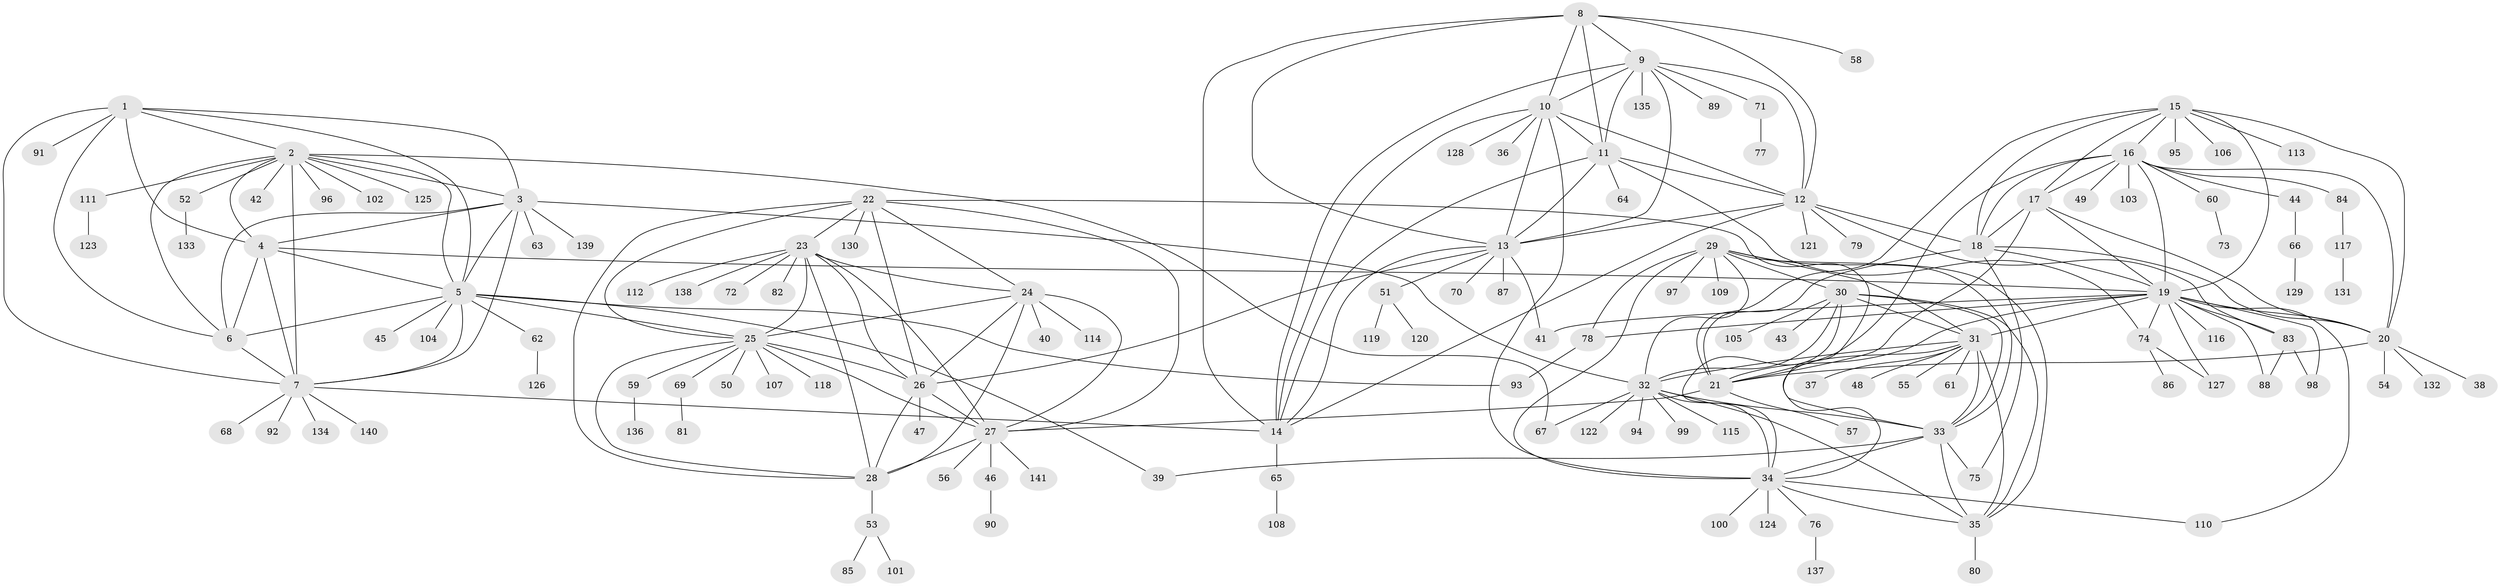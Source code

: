 // coarse degree distribution, {6: 0.023809523809523808, 4: 0.047619047619047616, 8: 0.023809523809523808, 1: 0.7619047619047619, 3: 0.023809523809523808, 9: 0.07142857142857142, 7: 0.047619047619047616}
// Generated by graph-tools (version 1.1) at 2025/59/03/04/25 21:59:13]
// undirected, 141 vertices, 233 edges
graph export_dot {
graph [start="1"]
  node [color=gray90,style=filled];
  1;
  2;
  3;
  4;
  5;
  6;
  7;
  8;
  9;
  10;
  11;
  12;
  13;
  14;
  15;
  16;
  17;
  18;
  19;
  20;
  21;
  22;
  23;
  24;
  25;
  26;
  27;
  28;
  29;
  30;
  31;
  32;
  33;
  34;
  35;
  36;
  37;
  38;
  39;
  40;
  41;
  42;
  43;
  44;
  45;
  46;
  47;
  48;
  49;
  50;
  51;
  52;
  53;
  54;
  55;
  56;
  57;
  58;
  59;
  60;
  61;
  62;
  63;
  64;
  65;
  66;
  67;
  68;
  69;
  70;
  71;
  72;
  73;
  74;
  75;
  76;
  77;
  78;
  79;
  80;
  81;
  82;
  83;
  84;
  85;
  86;
  87;
  88;
  89;
  90;
  91;
  92;
  93;
  94;
  95;
  96;
  97;
  98;
  99;
  100;
  101;
  102;
  103;
  104;
  105;
  106;
  107;
  108;
  109;
  110;
  111;
  112;
  113;
  114;
  115;
  116;
  117;
  118;
  119;
  120;
  121;
  122;
  123;
  124;
  125;
  126;
  127;
  128;
  129;
  130;
  131;
  132;
  133;
  134;
  135;
  136;
  137;
  138;
  139;
  140;
  141;
  1 -- 2;
  1 -- 3;
  1 -- 4;
  1 -- 5;
  1 -- 6;
  1 -- 7;
  1 -- 91;
  2 -- 3;
  2 -- 4;
  2 -- 5;
  2 -- 6;
  2 -- 7;
  2 -- 42;
  2 -- 52;
  2 -- 67;
  2 -- 96;
  2 -- 102;
  2 -- 111;
  2 -- 125;
  3 -- 4;
  3 -- 5;
  3 -- 6;
  3 -- 7;
  3 -- 32;
  3 -- 63;
  3 -- 139;
  4 -- 5;
  4 -- 6;
  4 -- 7;
  4 -- 19;
  5 -- 6;
  5 -- 7;
  5 -- 25;
  5 -- 39;
  5 -- 45;
  5 -- 62;
  5 -- 93;
  5 -- 104;
  6 -- 7;
  7 -- 14;
  7 -- 68;
  7 -- 92;
  7 -- 134;
  7 -- 140;
  8 -- 9;
  8 -- 10;
  8 -- 11;
  8 -- 12;
  8 -- 13;
  8 -- 14;
  8 -- 58;
  9 -- 10;
  9 -- 11;
  9 -- 12;
  9 -- 13;
  9 -- 14;
  9 -- 71;
  9 -- 89;
  9 -- 135;
  10 -- 11;
  10 -- 12;
  10 -- 13;
  10 -- 14;
  10 -- 34;
  10 -- 36;
  10 -- 128;
  11 -- 12;
  11 -- 13;
  11 -- 14;
  11 -- 64;
  11 -- 74;
  12 -- 13;
  12 -- 14;
  12 -- 18;
  12 -- 79;
  12 -- 83;
  12 -- 121;
  13 -- 14;
  13 -- 26;
  13 -- 41;
  13 -- 51;
  13 -- 70;
  13 -- 87;
  14 -- 65;
  15 -- 16;
  15 -- 17;
  15 -- 18;
  15 -- 19;
  15 -- 20;
  15 -- 21;
  15 -- 95;
  15 -- 106;
  15 -- 113;
  16 -- 17;
  16 -- 18;
  16 -- 19;
  16 -- 20;
  16 -- 21;
  16 -- 44;
  16 -- 49;
  16 -- 60;
  16 -- 84;
  16 -- 103;
  17 -- 18;
  17 -- 19;
  17 -- 20;
  17 -- 21;
  18 -- 19;
  18 -- 20;
  18 -- 21;
  18 -- 75;
  19 -- 20;
  19 -- 21;
  19 -- 31;
  19 -- 41;
  19 -- 74;
  19 -- 78;
  19 -- 83;
  19 -- 88;
  19 -- 98;
  19 -- 110;
  19 -- 116;
  19 -- 127;
  20 -- 21;
  20 -- 38;
  20 -- 54;
  20 -- 132;
  21 -- 27;
  21 -- 57;
  22 -- 23;
  22 -- 24;
  22 -- 25;
  22 -- 26;
  22 -- 27;
  22 -- 28;
  22 -- 33;
  22 -- 130;
  23 -- 24;
  23 -- 25;
  23 -- 26;
  23 -- 27;
  23 -- 28;
  23 -- 72;
  23 -- 82;
  23 -- 112;
  23 -- 138;
  24 -- 25;
  24 -- 26;
  24 -- 27;
  24 -- 28;
  24 -- 40;
  24 -- 114;
  25 -- 26;
  25 -- 27;
  25 -- 28;
  25 -- 50;
  25 -- 59;
  25 -- 69;
  25 -- 107;
  25 -- 118;
  26 -- 27;
  26 -- 28;
  26 -- 47;
  27 -- 28;
  27 -- 46;
  27 -- 56;
  27 -- 141;
  28 -- 53;
  29 -- 30;
  29 -- 31;
  29 -- 32;
  29 -- 33;
  29 -- 34;
  29 -- 35;
  29 -- 78;
  29 -- 97;
  29 -- 109;
  30 -- 31;
  30 -- 32;
  30 -- 33;
  30 -- 34;
  30 -- 35;
  30 -- 43;
  30 -- 105;
  31 -- 32;
  31 -- 33;
  31 -- 34;
  31 -- 35;
  31 -- 37;
  31 -- 48;
  31 -- 55;
  31 -- 61;
  32 -- 33;
  32 -- 34;
  32 -- 35;
  32 -- 67;
  32 -- 94;
  32 -- 99;
  32 -- 115;
  32 -- 122;
  33 -- 34;
  33 -- 35;
  33 -- 39;
  33 -- 75;
  34 -- 35;
  34 -- 76;
  34 -- 100;
  34 -- 110;
  34 -- 124;
  35 -- 80;
  44 -- 66;
  46 -- 90;
  51 -- 119;
  51 -- 120;
  52 -- 133;
  53 -- 85;
  53 -- 101;
  59 -- 136;
  60 -- 73;
  62 -- 126;
  65 -- 108;
  66 -- 129;
  69 -- 81;
  71 -- 77;
  74 -- 86;
  74 -- 127;
  76 -- 137;
  78 -- 93;
  83 -- 88;
  83 -- 98;
  84 -- 117;
  111 -- 123;
  117 -- 131;
}
